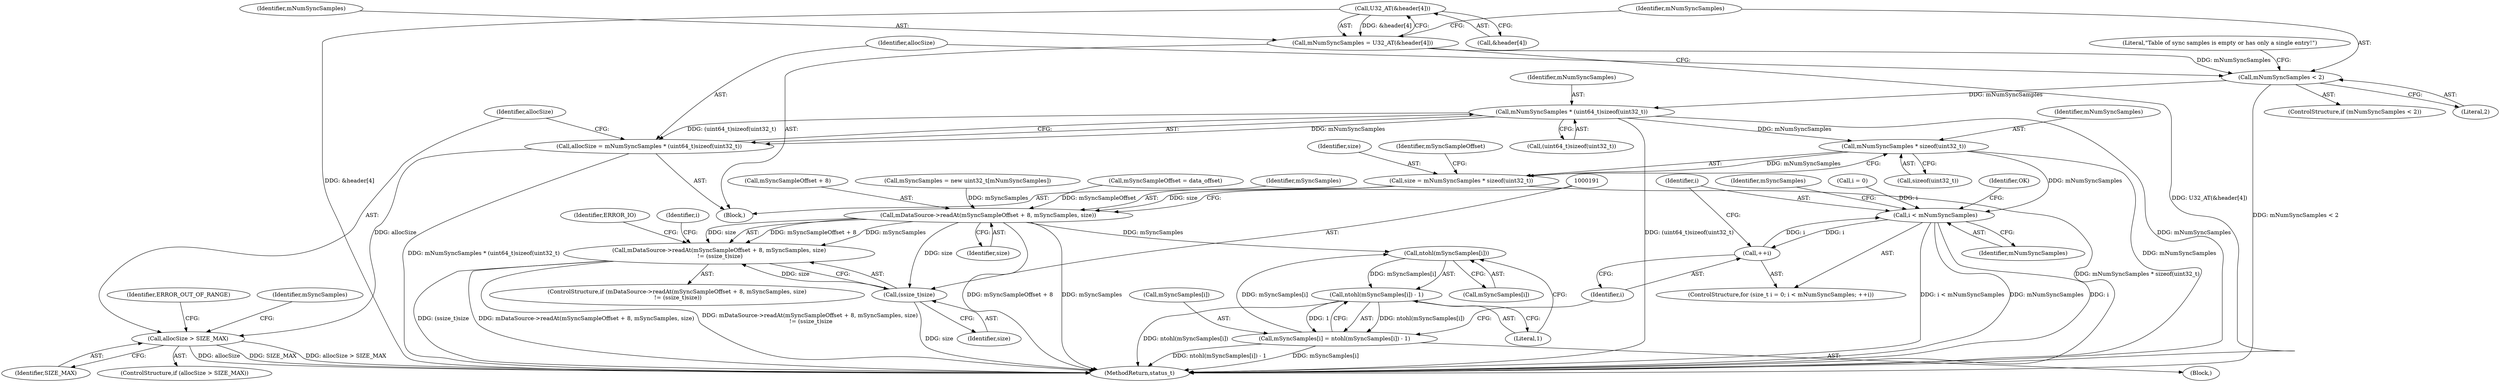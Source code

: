 digraph "0_Android_cf1581c66c2ad8c5b1aaca2e43e350cf5974f46d_0@array" {
"1000143" [label="(Call,U32_AT(&header[4]))"];
"1000141" [label="(Call,mNumSyncSamples = U32_AT(&header[4]))"];
"1000149" [label="(Call,mNumSyncSamples < 2)"];
"1000158" [label="(Call,mNumSyncSamples * (uint64_t)sizeof(uint32_t))"];
"1000156" [label="(Call,allocSize = mNumSyncSamples * (uint64_t)sizeof(uint32_t))"];
"1000165" [label="(Call,allocSize > SIZE_MAX)"];
"1000178" [label="(Call,mNumSyncSamples * sizeof(uint32_t))"];
"1000176" [label="(Call,size = mNumSyncSamples * sizeof(uint32_t))"];
"1000184" [label="(Call,mDataSource->readAt(mSyncSampleOffset + 8, mSyncSamples, size))"];
"1000183" [label="(Call,mDataSource->readAt(mSyncSampleOffset + 8, mSyncSamples, size)\n != (ssize_t)size)"];
"1000190" [label="(Call,(ssize_t)size)"];
"1000212" [label="(Call,ntohl(mSyncSamples[i]))"];
"1000211" [label="(Call,ntohl(mSyncSamples[i]) - 1)"];
"1000207" [label="(Call,mSyncSamples[i] = ntohl(mSyncSamples[i]) - 1)"];
"1000201" [label="(Call,i < mNumSyncSamples)"];
"1000204" [label="(Call,++i)"];
"1000205" [label="(Identifier,i)"];
"1000154" [label="(Literal,\"Table of sync samples is empty or has only a single entry!\")"];
"1000142" [label="(Identifier,mNumSyncSamples)"];
"1000201" [label="(Call,i < mNumSyncSamples)"];
"1000189" [label="(Identifier,size)"];
"1000148" [label="(ControlStructure,if (mNumSyncSamples < 2))"];
"1000195" [label="(Identifier,ERROR_IO)"];
"1000190" [label="(Call,(ssize_t)size)"];
"1000185" [label="(Call,mSyncSampleOffset + 8)"];
"1000208" [label="(Call,mSyncSamples[i])"];
"1000176" [label="(Call,size = mNumSyncSamples * sizeof(uint32_t))"];
"1000182" [label="(ControlStructure,if (mDataSource->readAt(mSyncSampleOffset + 8, mSyncSamples, size)\n != (ssize_t)size))"];
"1000149" [label="(Call,mNumSyncSamples < 2)"];
"1000203" [label="(Identifier,mNumSyncSamples)"];
"1000196" [label="(ControlStructure,for (size_t i = 0; i < mNumSyncSamples; ++i))"];
"1000216" [label="(Literal,1)"];
"1000179" [label="(Identifier,mNumSyncSamples)"];
"1000211" [label="(Call,ntohl(mSyncSamples[i]) - 1)"];
"1000218" [label="(Identifier,OK)"];
"1000170" [label="(Identifier,ERROR_OUT_OF_RANGE)"];
"1000166" [label="(Identifier,allocSize)"];
"1000171" [label="(Call,mSyncSamples = new uint32_t[mNumSyncSamples])"];
"1000206" [label="(Block,)"];
"1000159" [label="(Identifier,mNumSyncSamples)"];
"1000192" [label="(Identifier,size)"];
"1000202" [label="(Identifier,i)"];
"1000209" [label="(Identifier,mSyncSamples)"];
"1000178" [label="(Call,mNumSyncSamples * sizeof(uint32_t))"];
"1000180" [label="(Call,sizeof(uint32_t))"];
"1000219" [label="(MethodReturn,status_t)"];
"1000213" [label="(Call,mSyncSamples[i])"];
"1000151" [label="(Literal,2)"];
"1000186" [label="(Identifier,mSyncSampleOffset)"];
"1000177" [label="(Identifier,size)"];
"1000144" [label="(Call,&header[4])"];
"1000204" [label="(Call,++i)"];
"1000143" [label="(Call,U32_AT(&header[4]))"];
"1000150" [label="(Identifier,mNumSyncSamples)"];
"1000160" [label="(Call,(uint64_t)sizeof(uint32_t))"];
"1000164" [label="(ControlStructure,if (allocSize > SIZE_MAX))"];
"1000212" [label="(Call,ntohl(mSyncSamples[i]))"];
"1000165" [label="(Call,allocSize > SIZE_MAX)"];
"1000207" [label="(Call,mSyncSamples[i] = ntohl(mSyncSamples[i]) - 1)"];
"1000115" [label="(Call,mSyncSampleOffset = data_offset)"];
"1000199" [label="(Identifier,i)"];
"1000141" [label="(Call,mNumSyncSamples = U32_AT(&header[4]))"];
"1000198" [label="(Call,i = 0)"];
"1000156" [label="(Call,allocSize = mNumSyncSamples * (uint64_t)sizeof(uint32_t))"];
"1000158" [label="(Call,mNumSyncSamples * (uint64_t)sizeof(uint32_t))"];
"1000184" [label="(Call,mDataSource->readAt(mSyncSampleOffset + 8, mSyncSamples, size))"];
"1000103" [label="(Block,)"];
"1000167" [label="(Identifier,SIZE_MAX)"];
"1000157" [label="(Identifier,allocSize)"];
"1000183" [label="(Call,mDataSource->readAt(mSyncSampleOffset + 8, mSyncSamples, size)\n != (ssize_t)size)"];
"1000188" [label="(Identifier,mSyncSamples)"];
"1000172" [label="(Identifier,mSyncSamples)"];
"1000143" -> "1000141"  [label="AST: "];
"1000143" -> "1000144"  [label="CFG: "];
"1000144" -> "1000143"  [label="AST: "];
"1000141" -> "1000143"  [label="CFG: "];
"1000143" -> "1000219"  [label="DDG: &header[4]"];
"1000143" -> "1000141"  [label="DDG: &header[4]"];
"1000141" -> "1000103"  [label="AST: "];
"1000142" -> "1000141"  [label="AST: "];
"1000150" -> "1000141"  [label="CFG: "];
"1000141" -> "1000219"  [label="DDG: U32_AT(&header[4])"];
"1000141" -> "1000149"  [label="DDG: mNumSyncSamples"];
"1000149" -> "1000148"  [label="AST: "];
"1000149" -> "1000151"  [label="CFG: "];
"1000150" -> "1000149"  [label="AST: "];
"1000151" -> "1000149"  [label="AST: "];
"1000154" -> "1000149"  [label="CFG: "];
"1000157" -> "1000149"  [label="CFG: "];
"1000149" -> "1000219"  [label="DDG: mNumSyncSamples < 2"];
"1000149" -> "1000158"  [label="DDG: mNumSyncSamples"];
"1000158" -> "1000156"  [label="AST: "];
"1000158" -> "1000160"  [label="CFG: "];
"1000159" -> "1000158"  [label="AST: "];
"1000160" -> "1000158"  [label="AST: "];
"1000156" -> "1000158"  [label="CFG: "];
"1000158" -> "1000219"  [label="DDG: (uint64_t)sizeof(uint32_t)"];
"1000158" -> "1000219"  [label="DDG: mNumSyncSamples"];
"1000158" -> "1000156"  [label="DDG: mNumSyncSamples"];
"1000158" -> "1000156"  [label="DDG: (uint64_t)sizeof(uint32_t)"];
"1000158" -> "1000178"  [label="DDG: mNumSyncSamples"];
"1000156" -> "1000103"  [label="AST: "];
"1000157" -> "1000156"  [label="AST: "];
"1000166" -> "1000156"  [label="CFG: "];
"1000156" -> "1000219"  [label="DDG: mNumSyncSamples * (uint64_t)sizeof(uint32_t)"];
"1000156" -> "1000165"  [label="DDG: allocSize"];
"1000165" -> "1000164"  [label="AST: "];
"1000165" -> "1000167"  [label="CFG: "];
"1000166" -> "1000165"  [label="AST: "];
"1000167" -> "1000165"  [label="AST: "];
"1000170" -> "1000165"  [label="CFG: "];
"1000172" -> "1000165"  [label="CFG: "];
"1000165" -> "1000219"  [label="DDG: allocSize"];
"1000165" -> "1000219"  [label="DDG: SIZE_MAX"];
"1000165" -> "1000219"  [label="DDG: allocSize > SIZE_MAX"];
"1000178" -> "1000176"  [label="AST: "];
"1000178" -> "1000180"  [label="CFG: "];
"1000179" -> "1000178"  [label="AST: "];
"1000180" -> "1000178"  [label="AST: "];
"1000176" -> "1000178"  [label="CFG: "];
"1000178" -> "1000219"  [label="DDG: mNumSyncSamples"];
"1000178" -> "1000176"  [label="DDG: mNumSyncSamples"];
"1000178" -> "1000201"  [label="DDG: mNumSyncSamples"];
"1000176" -> "1000103"  [label="AST: "];
"1000177" -> "1000176"  [label="AST: "];
"1000186" -> "1000176"  [label="CFG: "];
"1000176" -> "1000219"  [label="DDG: mNumSyncSamples * sizeof(uint32_t)"];
"1000176" -> "1000184"  [label="DDG: size"];
"1000184" -> "1000183"  [label="AST: "];
"1000184" -> "1000189"  [label="CFG: "];
"1000185" -> "1000184"  [label="AST: "];
"1000188" -> "1000184"  [label="AST: "];
"1000189" -> "1000184"  [label="AST: "];
"1000191" -> "1000184"  [label="CFG: "];
"1000184" -> "1000219"  [label="DDG: mSyncSampleOffset + 8"];
"1000184" -> "1000219"  [label="DDG: mSyncSamples"];
"1000184" -> "1000183"  [label="DDG: mSyncSampleOffset + 8"];
"1000184" -> "1000183"  [label="DDG: mSyncSamples"];
"1000184" -> "1000183"  [label="DDG: size"];
"1000115" -> "1000184"  [label="DDG: mSyncSampleOffset"];
"1000171" -> "1000184"  [label="DDG: mSyncSamples"];
"1000184" -> "1000190"  [label="DDG: size"];
"1000184" -> "1000212"  [label="DDG: mSyncSamples"];
"1000183" -> "1000182"  [label="AST: "];
"1000183" -> "1000190"  [label="CFG: "];
"1000190" -> "1000183"  [label="AST: "];
"1000195" -> "1000183"  [label="CFG: "];
"1000199" -> "1000183"  [label="CFG: "];
"1000183" -> "1000219"  [label="DDG: (ssize_t)size"];
"1000183" -> "1000219"  [label="DDG: mDataSource->readAt(mSyncSampleOffset + 8, mSyncSamples, size)"];
"1000183" -> "1000219"  [label="DDG: mDataSource->readAt(mSyncSampleOffset + 8, mSyncSamples, size)\n != (ssize_t)size"];
"1000190" -> "1000183"  [label="DDG: size"];
"1000190" -> "1000192"  [label="CFG: "];
"1000191" -> "1000190"  [label="AST: "];
"1000192" -> "1000190"  [label="AST: "];
"1000190" -> "1000219"  [label="DDG: size"];
"1000212" -> "1000211"  [label="AST: "];
"1000212" -> "1000213"  [label="CFG: "];
"1000213" -> "1000212"  [label="AST: "];
"1000216" -> "1000212"  [label="CFG: "];
"1000212" -> "1000211"  [label="DDG: mSyncSamples[i]"];
"1000207" -> "1000212"  [label="DDG: mSyncSamples[i]"];
"1000211" -> "1000207"  [label="AST: "];
"1000211" -> "1000216"  [label="CFG: "];
"1000216" -> "1000211"  [label="AST: "];
"1000207" -> "1000211"  [label="CFG: "];
"1000211" -> "1000219"  [label="DDG: ntohl(mSyncSamples[i])"];
"1000211" -> "1000207"  [label="DDG: ntohl(mSyncSamples[i])"];
"1000211" -> "1000207"  [label="DDG: 1"];
"1000207" -> "1000206"  [label="AST: "];
"1000208" -> "1000207"  [label="AST: "];
"1000205" -> "1000207"  [label="CFG: "];
"1000207" -> "1000219"  [label="DDG: mSyncSamples[i]"];
"1000207" -> "1000219"  [label="DDG: ntohl(mSyncSamples[i]) - 1"];
"1000201" -> "1000196"  [label="AST: "];
"1000201" -> "1000203"  [label="CFG: "];
"1000202" -> "1000201"  [label="AST: "];
"1000203" -> "1000201"  [label="AST: "];
"1000209" -> "1000201"  [label="CFG: "];
"1000218" -> "1000201"  [label="CFG: "];
"1000201" -> "1000219"  [label="DDG: i < mNumSyncSamples"];
"1000201" -> "1000219"  [label="DDG: mNumSyncSamples"];
"1000201" -> "1000219"  [label="DDG: i"];
"1000198" -> "1000201"  [label="DDG: i"];
"1000204" -> "1000201"  [label="DDG: i"];
"1000201" -> "1000204"  [label="DDG: i"];
"1000204" -> "1000196"  [label="AST: "];
"1000204" -> "1000205"  [label="CFG: "];
"1000205" -> "1000204"  [label="AST: "];
"1000202" -> "1000204"  [label="CFG: "];
}
